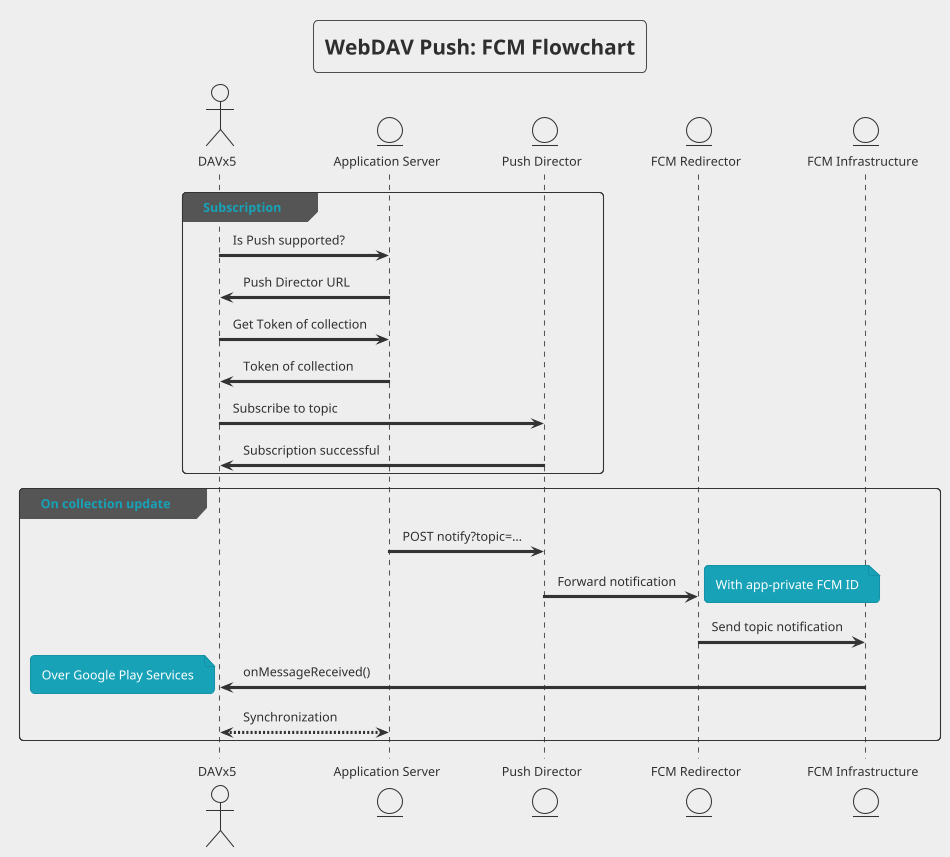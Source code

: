 @startuml
!theme sketchy-outline
skinparam backgroundColor #eeeeee
skinparam handwritten false

title WebDAV Push: FCM Flowchart

actor DAVx5 as C
entity "Application Server" as AS
entity "Push Director" as PD
entity "FCM Redirector" as R
entity "FCM Infrastructure" as FCM

group Subscription
C -> AS: Is Push supported?
C <- AS: Push Director URL

C -> AS: Get Token of collection
C <- AS: Token of collection

C -> PD: Subscribe to topic
C <- PD: Subscription successful
end

group On collection update
AS -> PD: POST notify?topic=…

PD -> R: Forward notification
note right: With app-private FCM ID

R -> FCM: Send topic notification

FCM -> C: onMessageReceived()
note left: Over Google Play Services

C <--> AS: Synchronization
end

@enduml
